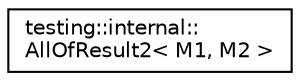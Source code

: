 digraph "Graphical Class Hierarchy"
{
  edge [fontname="Helvetica",fontsize="10",labelfontname="Helvetica",labelfontsize="10"];
  node [fontname="Helvetica",fontsize="10",shape=record];
  rankdir="LR";
  Node0 [label="testing::internal::\lAllOfResult2\< M1, M2 \>",height=0.2,width=0.4,color="black", fillcolor="white", style="filled",URL="$structtesting_1_1internal_1_1AllOfResult2.html"];
}
